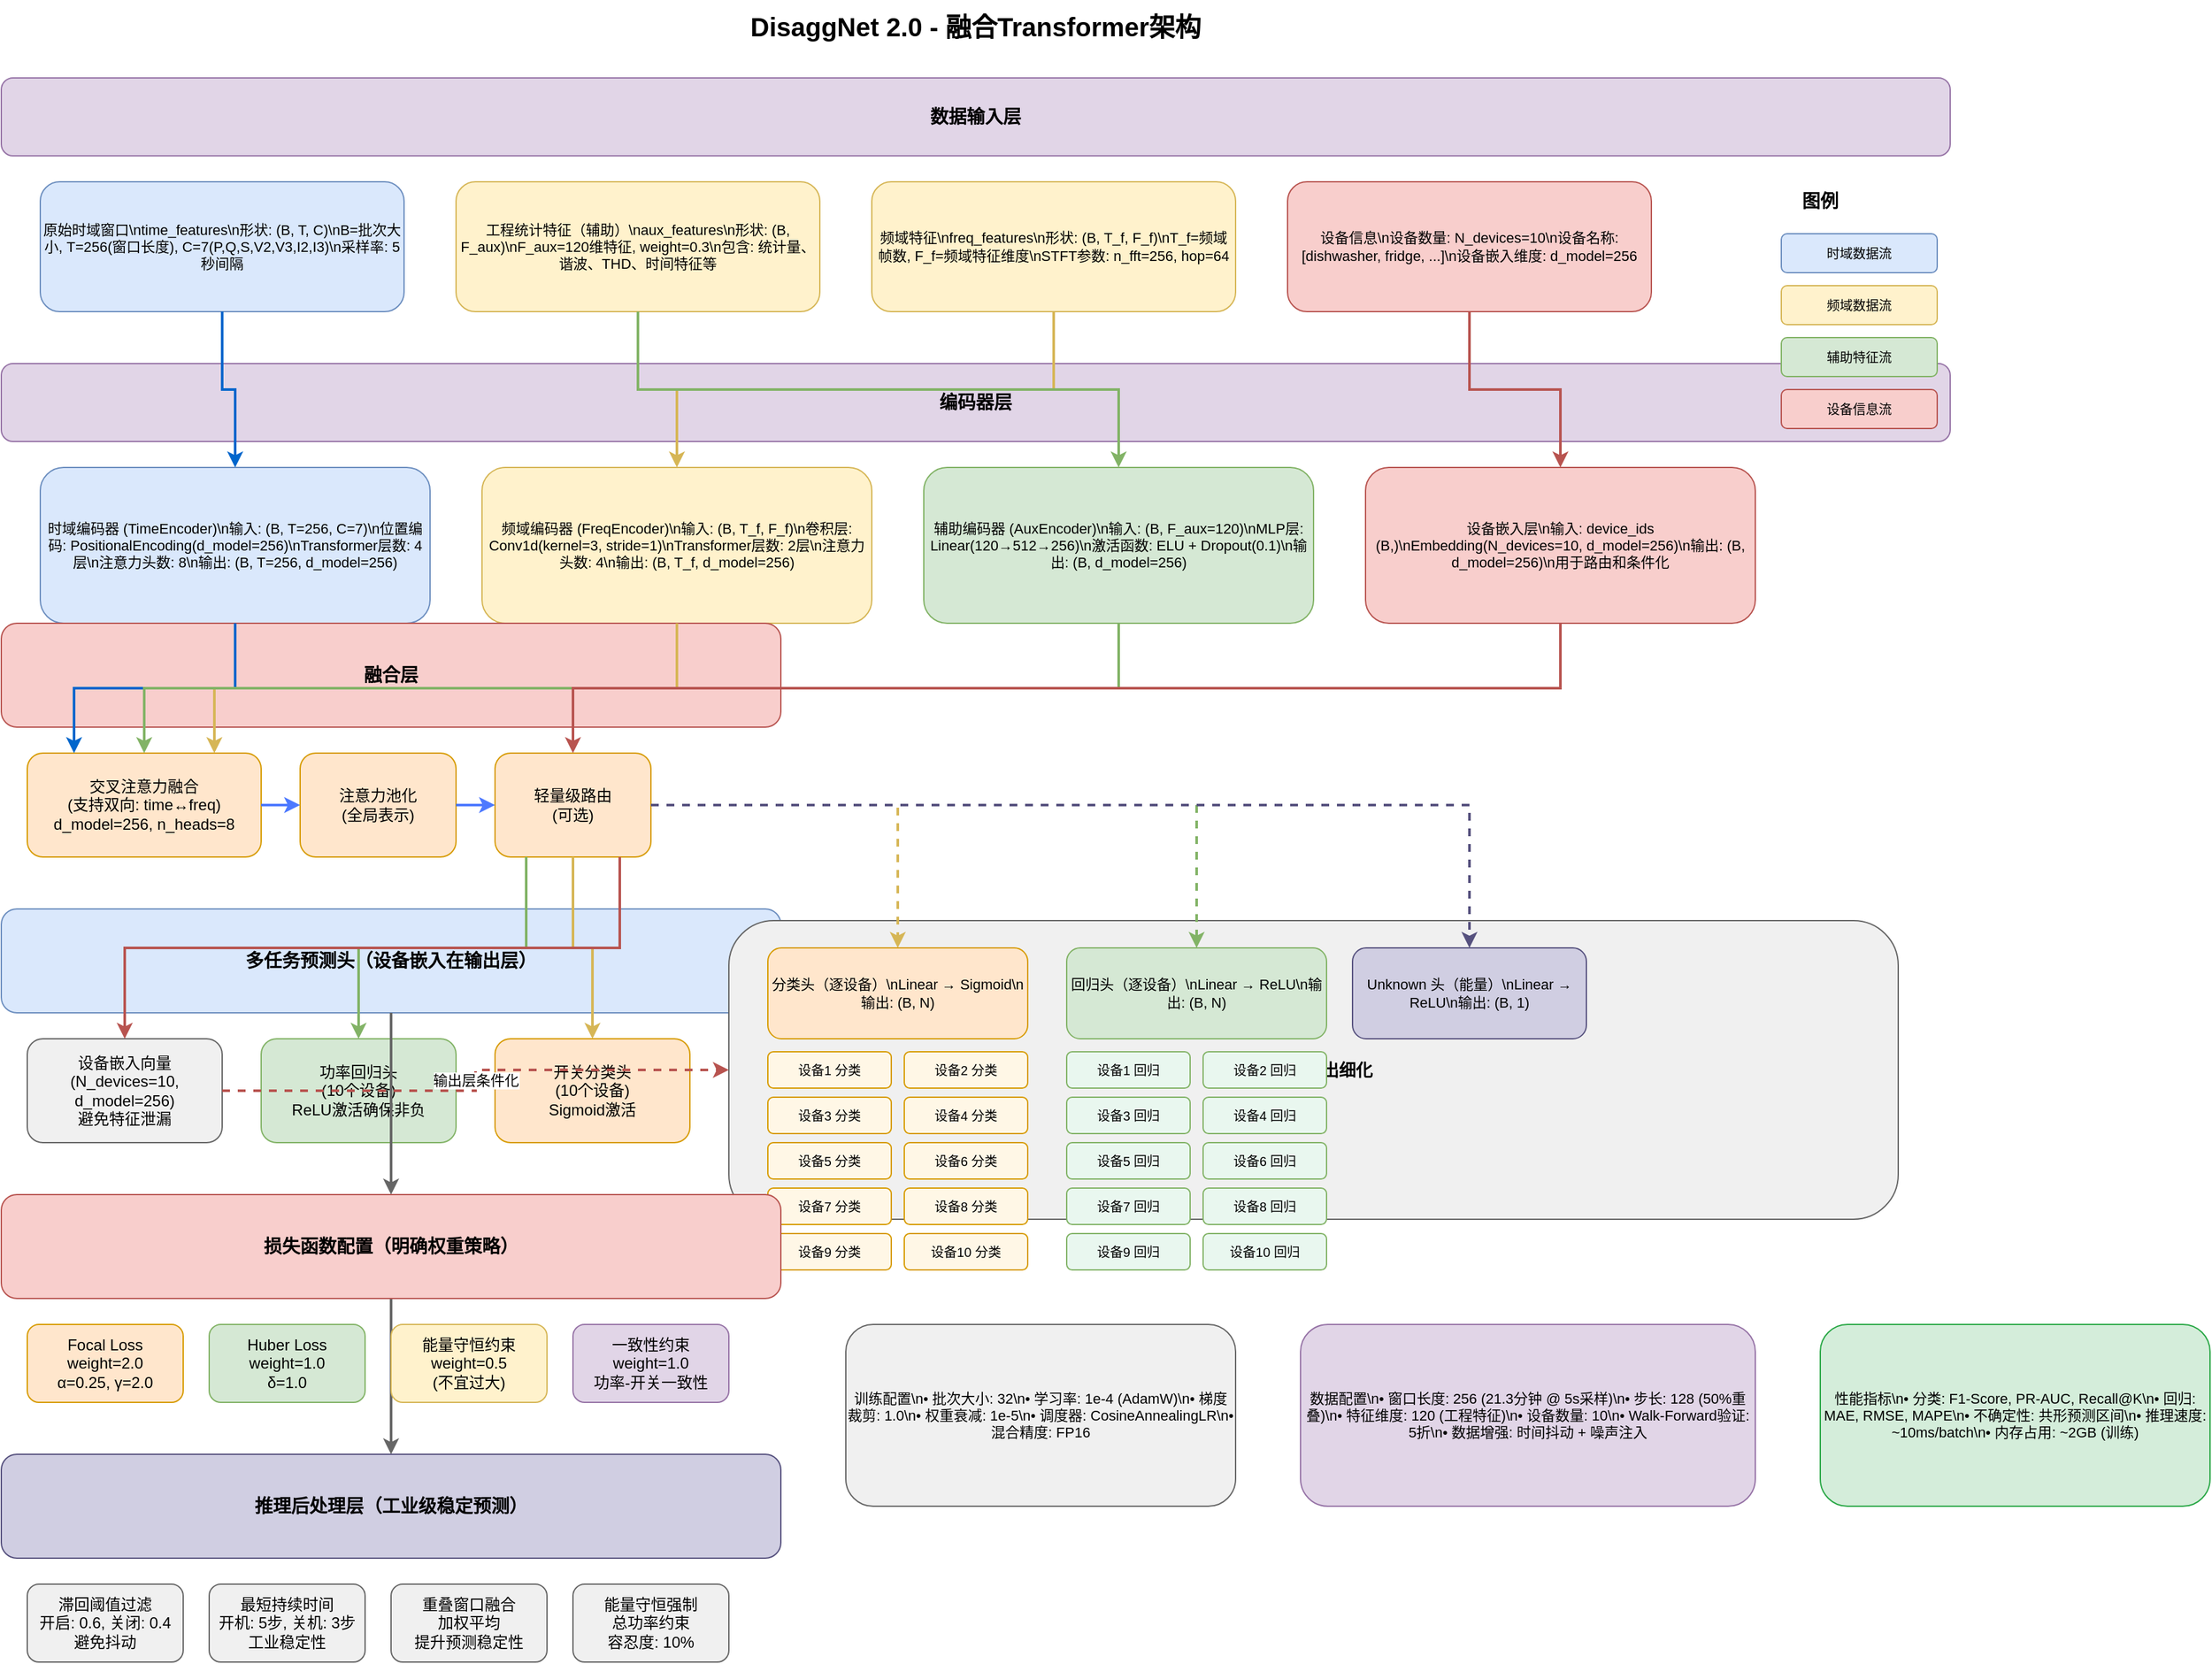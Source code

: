 <mxfile>
    <diagram name="DisaggNet架构图" id="architecture">
        <mxGraphModel dx="924" dy="667" grid="1" gridSize="10" guides="1" tooltips="1" connect="1" arrows="1" fold="1" page="1" pageScale="1" pageWidth="1600" pageHeight="1200" math="0" shadow="0">
            <root>
                <mxCell id="0"/>
                <mxCell id="1" parent="0"/>
                <mxCell id="title" value="DisaggNet 2.0 - 融合Transformer架构" style="text;html=1;strokeColor=none;fillColor=none;align=center;verticalAlign=middle;whiteSpace=wrap;rounded=0;fontSize=20;fontStyle=1;" parent="1" vertex="1">
                    <mxGeometry x="600" y="20" width="400" height="40" as="geometry"/>
                </mxCell>
                <mxCell id="input_layer" value="数据输入层" style="rounded=1;whiteSpace=wrap;html=1;fillColor=#e1d5e7;strokeColor=#9673a6;fontSize=14;fontStyle=1;" parent="1" vertex="1">
                    <mxGeometry x="50" y="80" width="1500" height="60" as="geometry"/>
                </mxCell>
                <mxCell id="raw_time_data" value="原始时域窗口\ntime_features\n形状: (B, T, C)\nB=批次大小, T=256(窗口长度), C=7(P,Q,S,V2,V3,I2,I3)\n采样率: 5秒间隔" style="rounded=1;whiteSpace=wrap;html=1;fillColor=#dae8fc;strokeColor=#6c8ebf;fontSize=11;" parent="1" vertex="1">
                    <mxGeometry x="80" y="160" width="280" height="100" as="geometry"/>
                </mxCell>
                <mxCell id="aux_features" value="工程统计特征（辅助）\naux_features\n形状: (B, F_aux)\nF_aux=120维特征, weight=0.3\n包含: 统计量、谐波、THD、时间特征等" style="rounded=1;whiteSpace=wrap;html=1;fillColor=#fff2cc;strokeColor=#d6b656;fontSize=11;" parent="1" vertex="1">
                    <mxGeometry x="400" y="160" width="280" height="100" as="geometry"/>
                </mxCell>
                <mxCell id="freq_features" value="频域特征\nfreq_features\n形状: (B, T_f, F_f)\nT_f=频域帧数, F_f=频域特征维度\nSTFT参数: n_fft=256, hop=64" style="rounded=1;whiteSpace=wrap;html=1;fillColor=#fff2cc;strokeColor=#d6b656;fontSize=11;" parent="1" vertex="1">
                    <mxGeometry x="720" y="160" width="280" height="100" as="geometry"/>
                </mxCell>
                <mxCell id="device_info" value="设备信息\n设备数量: N_devices=10\n设备名称: [dishwasher, fridge, ...]\n设备嵌入维度: d_model=256" style="rounded=1;whiteSpace=wrap;html=1;fillColor=#f8cecc;strokeColor=#b85450;fontSize=11;" parent="1" vertex="1">
                    <mxGeometry x="1040" y="160" width="280" height="100" as="geometry"/>
                </mxCell>
                <mxCell id="encoder_layer" value="编码器层" style="rounded=1;whiteSpace=wrap;html=1;fillColor=#e1d5e7;strokeColor=#9673a6;fontSize=14;fontStyle=1;" parent="1" vertex="1">
                    <mxGeometry x="50" y="300" width="1500" height="60" as="geometry"/>
                </mxCell>
                <mxCell id="time_encoder" value="时域编码器 (TimeEncoder)\n输入: (B, T=256, C=7)\n位置编码: PositionalEncoding(d_model=256)\nTransformer层数: 4层\n注意力头数: 8\n输出: (B, T=256, d_model=256)" style="rounded=1;whiteSpace=wrap;html=1;fillColor=#dae8fc;strokeColor=#6c8ebf;fontSize=11;" parent="1" vertex="1">
                    <mxGeometry x="80" y="380" width="300" height="120" as="geometry"/>
                </mxCell>
                <mxCell id="freq_encoder" value="频域编码器 (FreqEncoder)\n输入: (B, T_f, F_f)\n卷积层: Conv1d(kernel=3, stride=1)\nTransformer层数: 2层\n注意力头数: 4\n输出: (B, T_f, d_model=256)" style="rounded=1;whiteSpace=wrap;html=1;fillColor=#fff2cc;strokeColor=#d6b656;fontSize=11;" parent="1" vertex="1">
                    <mxGeometry x="420" y="380" width="300" height="120" as="geometry"/>
                </mxCell>
                <mxCell id="aux_encoder" value="辅助编码器 (AuxEncoder)\n输入: (B, F_aux=120)\nMLP层: Linear(120→512→256)\n激活函数: ELU + Dropout(0.1)\n输出: (B, d_model=256)" style="rounded=1;whiteSpace=wrap;html=1;fillColor=#d5e8d4;strokeColor=#82b366;fontSize=11;" parent="1" vertex="1">
                    <mxGeometry x="760" y="380" width="300" height="120" as="geometry"/>
                </mxCell>
                <mxCell id="device_embedding" value="设备嵌入层\n输入: device_ids (B,)\nEmbedding(N_devices=10, d_model=256)\n输出: (B, d_model=256)\n用于路由和条件化" style="rounded=1;whiteSpace=wrap;html=1;fillColor=#f8cecc;strokeColor=#b85450;fontSize=11;" parent="1" vertex="1">
                    <mxGeometry x="1100" y="380" width="300" height="120" as="geometry"/>
                </mxCell>
                <mxCell id="fusion_layer" value="融合层" style="rounded=1;whiteSpace=wrap;html=1;fillColor=#f8cecc;strokeColor=#b85450;fontSize=14;fontStyle=1;" parent="1" vertex="1">
                    <mxGeometry x="50" y="500" width="600" height="80" as="geometry"/>
                </mxCell>
                <mxCell id="cross_attention" value="交叉注意力融合&#10;(支持双向: time↔freq)&#10;d_model=256, n_heads=8" style="rounded=1;whiteSpace=wrap;html=1;fillColor=#ffe6cc;strokeColor=#d79b00;" parent="1" vertex="1">
                    <mxGeometry x="70" y="600" width="180" height="80" as="geometry"/>
                </mxCell>
                <mxCell id="attention_pooling" value="注意力池化&#10;(全局表示)" style="rounded=1;whiteSpace=wrap;html=1;fillColor=#ffe6cc;strokeColor=#d79b00;" parent="1" vertex="1">
                    <mxGeometry x="280" y="600" width="120" height="80" as="geometry"/>
                </mxCell>
                <mxCell id="lightweight_routing" value="轻量级路由&#10;(可选)" style="rounded=1;whiteSpace=wrap;html=1;fillColor=#ffe6cc;strokeColor=#d79b00;" parent="1" vertex="1">
                    <mxGeometry x="430" y="600" width="120" height="80" as="geometry"/>
                </mxCell>
                <mxCell id="prediction_layer" value="多任务预测头（设备嵌入在输出层）" style="rounded=1;whiteSpace=wrap;html=1;fillColor=#dae8fc;strokeColor=#6c8ebf;fontSize=14;fontStyle=1;" parent="1" vertex="1">
                    <mxGeometry x="50" y="720" width="600" height="80" as="geometry"/>
                </mxCell>
                <mxCell id="device_embeddings" value="设备嵌入向量&#10;(N_devices=10, d_model=256)&#10;避免特征泄漏" style="rounded=1;whiteSpace=wrap;html=1;fillColor=#f0f0f0;strokeColor=#666666;" parent="1" vertex="1">
                    <mxGeometry x="70" y="820" width="150" height="80" as="geometry"/>
                </mxCell>
                <mxCell id="regression_heads" value="功率回归头&#10;(10个设备)&#10;ReLU激活确保非负" style="rounded=1;whiteSpace=wrap;html=1;fillColor=#d5e8d4;strokeColor=#82b366;" parent="1" vertex="1">
                    <mxGeometry x="250" y="820" width="150" height="80" as="geometry"/>
                </mxCell>
                <mxCell id="classification_heads" value="开关分类头&#10;(10个设备)&#10;Sigmoid激活" style="rounded=1;whiteSpace=wrap;html=1;fillColor=#ffe6cc;strokeColor=#d79b00;" parent="1" vertex="1">
                    <mxGeometry x="430" y="820" width="150" height="80" as="geometry"/>
                </mxCell>
                <mxCell id="device_outputs_detail" value="设备级输出细化" style="rounded=1;whiteSpace=wrap;html=1;fillColor=#f0f0f0;strokeColor=#666666;fontSize=13;fontStyle=1;" vertex="1" parent="1">
                    <mxGeometry x="610" y="729" width="900" height="230" as="geometry"/>
                </mxCell>
                <mxCell id="detail_cls_title" value="分类头（逐设备）\nLinear → Sigmoid\n输出: (B, N)" style="rounded=1;whiteSpace=wrap;html=1;fillColor=#ffe6cc;strokeColor=#d79b00;fontSize=11;" vertex="1" parent="1">
                    <mxGeometry x="640" y="750" width="200" height="70" as="geometry"/>
                </mxCell>
                <mxCell id="dev_cls_1" value="设备1 分类" style="rounded=1;whiteSpace=wrap;html=1;fillColor=#fff7e6;strokeColor=#d79b00;fontSize=10;" vertex="1" parent="1">
                    <mxGeometry x="640" y="830" width="95" height="28" as="geometry"/>
                </mxCell>
                <mxCell id="dev_cls_2" value="设备2 分类" style="rounded=1;whiteSpace=wrap;html=1;fillColor=#fff7e6;strokeColor=#d79b00;fontSize=10;" vertex="1" parent="1">
                    <mxGeometry x="745" y="830" width="95" height="28" as="geometry"/>
                </mxCell>
                <mxCell id="dev_cls_3" value="设备3 分类" style="rounded=1;whiteSpace=wrap;html=1;fillColor=#fff7e6;strokeColor=#d79b00;fontSize=10;" vertex="1" parent="1">
                    <mxGeometry x="640" y="865" width="95" height="28" as="geometry"/>
                </mxCell>
                <mxCell id="dev_cls_4" value="设备4 分类" style="rounded=1;whiteSpace=wrap;html=1;fillColor=#fff7e6;strokeColor=#d79b00;fontSize=10;" vertex="1" parent="1">
                    <mxGeometry x="745" y="865" width="95" height="28" as="geometry"/>
                </mxCell>
                <mxCell id="dev_cls_5" value="设备5 分类" style="rounded=1;whiteSpace=wrap;html=1;fillColor=#fff7e6;strokeColor=#d79b00;fontSize=10;" vertex="1" parent="1">
                    <mxGeometry x="640" y="900" width="95" height="28" as="geometry"/>
                </mxCell>
                <mxCell id="dev_cls_6" value="设备6 分类" style="rounded=1;whiteSpace=wrap;html=1;fillColor=#fff7e6;strokeColor=#d79b00;fontSize=10;" vertex="1" parent="1">
                    <mxGeometry x="745" y="900" width="95" height="28" as="geometry"/>
                </mxCell>
                <mxCell id="dev_cls_7" value="设备7 分类" style="rounded=1;whiteSpace=wrap;html=1;fillColor=#fff7e6;strokeColor=#d79b00;fontSize=10;" vertex="1" parent="1">
                    <mxGeometry x="640" y="935" width="95" height="28" as="geometry"/>
                </mxCell>
                <mxCell id="dev_cls_8" value="设备8 分类" style="rounded=1;whiteSpace=wrap;html=1;fillColor=#fff7e6;strokeColor=#d79b00;fontSize=10;" vertex="1" parent="1">
                    <mxGeometry x="745" y="935" width="95" height="28" as="geometry"/>
                </mxCell>
                <mxCell id="dev_cls_9" value="设备9 分类" style="rounded=1;whiteSpace=wrap;html=1;fillColor=#fff7e6;strokeColor=#d79b00;fontSize=10;" vertex="1" parent="1">
                    <mxGeometry x="640" y="970" width="95" height="28" as="geometry"/>
                </mxCell>
                <mxCell id="dev_cls_10" value="设备10 分类" style="rounded=1;whiteSpace=wrap;html=1;fillColor=#fff7e6;strokeColor=#d79b00;fontSize=10;" vertex="1" parent="1">
                    <mxGeometry x="745" y="970" width="95" height="28" as="geometry"/>
                </mxCell>
                <mxCell id="detail_reg_title" value="回归头（逐设备）\nLinear → ReLU\n输出: (B, N)" style="rounded=1;whiteSpace=wrap;html=1;fillColor=#d5e8d4;strokeColor=#82b366;fontSize=11;" vertex="1" parent="1">
                    <mxGeometry x="870" y="750" width="200" height="70" as="geometry"/>
                </mxCell>
                <mxCell id="dev_reg_1" value="设备1 回归" style="rounded=1;whiteSpace=wrap;html=1;fillColor=#e9f7ef;strokeColor=#82b366;fontSize=10;" vertex="1" parent="1">
                    <mxGeometry x="870" y="830" width="95" height="28" as="geometry"/>
                </mxCell>
                <mxCell id="dev_reg_2" value="设备2 回归" style="rounded=1;whiteSpace=wrap;html=1;fillColor=#e9f7ef;strokeColor=#82b366;fontSize=10;" vertex="1" parent="1">
                    <mxGeometry x="975" y="830" width="95" height="28" as="geometry"/>
                </mxCell>
                <mxCell id="dev_reg_3" value="设备3 回归" style="rounded=1;whiteSpace=wrap;html=1;fillColor=#e9f7ef;strokeColor=#82b366;fontSize=10;" vertex="1" parent="1">
                    <mxGeometry x="870" y="865" width="95" height="28" as="geometry"/>
                </mxCell>
                <mxCell id="dev_reg_4" value="设备4 回归" style="rounded=1;whiteSpace=wrap;html=1;fillColor=#e9f7ef;strokeColor=#82b366;fontSize=10;" vertex="1" parent="1">
                    <mxGeometry x="975" y="865" width="95" height="28" as="geometry"/>
                </mxCell>
                <mxCell id="dev_reg_5" value="设备5 回归" style="rounded=1;whiteSpace=wrap;html=1;fillColor=#e9f7ef;strokeColor=#82b366;fontSize=10;" vertex="1" parent="1">
                    <mxGeometry x="870" y="900" width="95" height="28" as="geometry"/>
                </mxCell>
                <mxCell id="dev_reg_6" value="设备6 回归" style="rounded=1;whiteSpace=wrap;html=1;fillColor=#e9f7ef;strokeColor=#82b366;fontSize=10;" vertex="1" parent="1">
                    <mxGeometry x="975" y="900" width="95" height="28" as="geometry"/>
                </mxCell>
                <mxCell id="dev_reg_7" value="设备7 回归" style="rounded=1;whiteSpace=wrap;html=1;fillColor=#e9f7ef;strokeColor=#82b366;fontSize=10;" vertex="1" parent="1">
                    <mxGeometry x="870" y="935" width="95" height="28" as="geometry"/>
                </mxCell>
                <mxCell id="dev_reg_8" value="设备8 回归" style="rounded=1;whiteSpace=wrap;html=1;fillColor=#e9f7ef;strokeColor=#82b366;fontSize=10;" vertex="1" parent="1">
                    <mxGeometry x="975" y="935" width="95" height="28" as="geometry"/>
                </mxCell>
                <mxCell id="dev_reg_9" value="设备9 回归" style="rounded=1;whiteSpace=wrap;html=1;fillColor=#e9f7ef;strokeColor=#82b366;fontSize=10;" vertex="1" parent="1">
                    <mxGeometry x="870" y="970" width="95" height="28" as="geometry"/>
                </mxCell>
                <mxCell id="dev_reg_10" value="设备10 回归" style="rounded=1;whiteSpace=wrap;html=1;fillColor=#e9f7ef;strokeColor=#82b366;fontSize=10;" vertex="1" parent="1">
                    <mxGeometry x="975" y="970" width="95" height="28" as="geometry"/>
                </mxCell>
                <mxCell id="unknown_head" value="Unknown 头（能量）\nLinear → ReLU\n输出: (B, 1)" style="rounded=1;whiteSpace=wrap;html=1;fillColor=#d0cee2;strokeColor=#56517e;fontSize=11;" vertex="1" parent="1">
                    <mxGeometry x="1090" y="750" width="180" height="70" as="geometry"/>
                </mxCell>
                <mxCell id="edge_routing_to_detail_cls" style="edgeStyle=orthogonalEdgeStyle;rounded=0;orthogonalLoop=1;jettySize=auto;html=1;strokeWidth=2;strokeColor=#D6B656;dashed=1;" edge="1" parent="1" source="lightweight_routing" target="detail_cls_title">
                    <mxGeometry relative="1" as="geometry"/>
                </mxCell>
                <mxCell id="edge_routing_to_detail_reg" style="edgeStyle=orthogonalEdgeStyle;rounded=0;orthogonalLoop=1;jettySize=auto;html=1;strokeWidth=2;strokeColor=#82B366;dashed=1;" edge="1" parent="1" source="lightweight_routing" target="detail_reg_title">
                    <mxGeometry relative="1" as="geometry"/>
                </mxCell>
                <mxCell id="edge_routing_to_unknown" style="edgeStyle=orthogonalEdgeStyle;rounded=0;orthogonalLoop=1;jettySize=auto;html=1;strokeWidth=2;strokeColor=#56517e;dashed=1;" edge="1" parent="1" source="lightweight_routing" target="unknown_head">
                    <mxGeometry relative="1" as="geometry"/>
                </mxCell>
                <mxCell id="edge_device_embed_to_detail" value="输出层条件化" style="edgeStyle=orthogonalEdgeStyle;rounded=0;orthogonalLoop=1;jettySize=auto;html=1;strokeWidth=2;strokeColor=#B85450;dashed=1;" edge="1" parent="1" source="device_embeddings" target="device_outputs_detail">
                    <mxGeometry relative="1" as="geometry"/>
                </mxCell>
                <mxCell id="arrow1" style="edgeStyle=orthogonalEdgeStyle;rounded=0;orthogonalLoop=1;jettySize=auto;html=1;exitX=0.5;exitY=1;exitDx=0;exitDy=0;entryX=0.5;entryY=0;entryDx=0;entryDy=0;strokeWidth=2;strokeColor=#0066CC;" parent="1" source="raw_time_data" target="time_encoder" edge="1">
                    <mxGeometry relative="1" as="geometry"/>
                </mxCell>
                <mxCell id="arrow2" style="edgeStyle=orthogonalEdgeStyle;rounded=0;orthogonalLoop=1;jettySize=auto;html=1;exitX=0.5;exitY=1;exitDx=0;exitDy=0;entryX=0.5;entryY=0;entryDx=0;entryDy=0;strokeWidth=2;strokeColor=#D6B656;" parent="1" source="freq_features" target="freq_encoder" edge="1">
                    <mxGeometry relative="1" as="geometry"/>
                </mxCell>
                <mxCell id="arrow3" style="edgeStyle=orthogonalEdgeStyle;rounded=0;orthogonalLoop=1;jettySize=auto;html=1;exitX=0.5;exitY=1;exitDx=0;exitDy=0;entryX=0.5;entryY=0;entryDx=0;entryDy=0;strokeWidth=2;strokeColor=#82B366;" parent="1" source="aux_features" target="aux_encoder" edge="1">
                    <mxGeometry relative="1" as="geometry"/>
                </mxCell>
                <mxCell id="arrow4" style="edgeStyle=orthogonalEdgeStyle;rounded=0;orthogonalLoop=1;jettySize=auto;html=1;exitX=0.5;exitY=1;exitDx=0;exitDy=0;entryX=0.5;entryY=0;entryDx=0;entryDy=0;strokeWidth=2;strokeColor=#B85450;" parent="1" source="device_info" target="device_embedding" edge="1">
                    <mxGeometry relative="1" as="geometry"/>
                </mxCell>
                <mxCell id="arrow5" style="edgeStyle=orthogonalEdgeStyle;rounded=0;orthogonalLoop=1;jettySize=auto;html=1;exitX=0.5;exitY=1;exitDx=0;exitDy=0;entryX=0.2;entryY=0;entryDx=0;entryDy=0;strokeWidth=2;strokeColor=#0066CC;" parent="1" source="time_encoder" target="cross_attention" edge="1">
                    <mxGeometry relative="1" as="geometry"/>
                </mxCell>
                <mxCell id="arrow6" style="edgeStyle=orthogonalEdgeStyle;rounded=0;orthogonalLoop=1;jettySize=auto;html=1;exitX=0.5;exitY=1;exitDx=0;exitDy=0;entryX=0.8;entryY=0;entryDx=0;entryDy=0;strokeWidth=2;strokeColor=#D6B656;" parent="1" source="freq_encoder" target="cross_attention" edge="1">
                    <mxGeometry relative="1" as="geometry"/>
                </mxCell>
                <mxCell id="arrow7" style="edgeStyle=orthogonalEdgeStyle;rounded=0;orthogonalLoop=1;jettySize=auto;html=1;exitX=0.5;exitY=1;exitDx=0;exitDy=0;entryX=0.5;entryY=0;entryDx=0;entryDy=0;strokeWidth=2;strokeColor=#82B366;" parent="1" source="aux_encoder" target="cross_attention" edge="1">
                    <mxGeometry relative="1" as="geometry"/>
                </mxCell>
                <mxCell id="arrow8" style="edgeStyle=orthogonalEdgeStyle;rounded=0;orthogonalLoop=1;jettySize=auto;html=1;exitX=1;exitY=0.5;exitDx=0;exitDy=0;entryX=0;entryY=0.5;entryDx=0;entryDy=0;strokeWidth=2;strokeColor=#4D79FF;" parent="1" source="cross_attention" target="attention_pooling" edge="1">
                    <mxGeometry relative="1" as="geometry"/>
                </mxCell>
                <mxCell id="arrow9" style="edgeStyle=orthogonalEdgeStyle;rounded=0;orthogonalLoop=1;jettySize=auto;html=1;exitX=1;exitY=0.5;exitDx=0;exitDy=0;entryX=0;entryY=0.5;entryDx=0;entryDy=0;strokeWidth=2;strokeColor=#4D79FF;" parent="1" source="attention_pooling" target="lightweight_routing" edge="1">
                    <mxGeometry relative="1" as="geometry"/>
                </mxCell>
                <mxCell id="arrow10" style="edgeStyle=orthogonalEdgeStyle;rounded=0;orthogonalLoop=1;jettySize=auto;html=1;exitX=0.5;exitY=1;exitDx=0;exitDy=0;entryX=0.5;entryY=0;entryDx=0;entryDy=0;strokeWidth=2;strokeColor=#B85450;" parent="1" source="device_embedding" target="lightweight_routing" edge="1">
                    <mxGeometry relative="1" as="geometry"/>
                </mxCell>
                <mxCell id="arrow11" style="edgeStyle=orthogonalEdgeStyle;rounded=0;orthogonalLoop=1;jettySize=auto;html=1;exitX=0.2;exitY=1;exitDx=0;exitDy=0;entryX=0.5;entryY=0;entryDx=0;entryDy=0;strokeWidth=2;strokeColor=#82B366;" parent="1" source="lightweight_routing" target="regression_heads" edge="1">
                    <mxGeometry relative="1" as="geometry"/>
                </mxCell>
                <mxCell id="arrow12" style="edgeStyle=orthogonalEdgeStyle;rounded=0;orthogonalLoop=1;jettySize=auto;html=1;exitX=0.5;exitY=1;exitDx=0;exitDy=0;entryX=0.5;entryY=0;entryDx=0;entryDy=0;strokeWidth=2;strokeColor=#D6B656;" parent="1" source="lightweight_routing" target="classification_heads" edge="1">
                    <mxGeometry relative="1" as="geometry"/>
                </mxCell>
                <mxCell id="arrow13" style="edgeStyle=orthogonalEdgeStyle;rounded=0;orthogonalLoop=1;jettySize=auto;html=1;exitX=0.8;exitY=1;exitDx=0;exitDy=0;entryX=0.5;entryY=0;entryDx=0;entryDy=0;strokeWidth=2;strokeColor=#B85450;" parent="1" source="lightweight_routing" target="device_embeddings" edge="1">
                    <mxGeometry relative="1" as="geometry"/>
                </mxCell>
                <mxCell id="edge_prediction_to_loss" style="edgeStyle=orthogonalEdgeStyle;rounded=0;orthogonalLoop=1;jettySize=auto;html=1;strokeWidth=2;strokeColor=#666666;" parent="1" source="prediction_layer" target="loss_config" edge="1">
                    <mxGeometry relative="1" as="geometry"/>
                </mxCell>
                <mxCell id="edge_loss_to_postprocess" style="edgeStyle=orthogonalEdgeStyle;rounded=0;orthogonalLoop=1;jettySize=auto;html=1;strokeWidth=2;strokeColor=#666666;" parent="1" source="loss_config" target="post_processing" edge="1">
                    <mxGeometry relative="1" as="geometry"/>
                </mxCell>
                <mxCell id="loss_config" value="损失函数配置（明确权重策略）" style="rounded=1;whiteSpace=wrap;html=1;fillColor=#f8cecc;strokeColor=#b85450;fontSize=14;fontStyle=1;" parent="1" vertex="1">
                    <mxGeometry x="50" y="940" width="600" height="80" as="geometry"/>
                </mxCell>
                <mxCell id="focal_loss" value="Focal Loss&#10;weight=2.0&#10;α=0.25, γ=2.0" style="rounded=1;whiteSpace=wrap;html=1;fillColor=#ffe6cc;strokeColor=#d79b00;" parent="1" vertex="1">
                    <mxGeometry x="70" y="1040" width="120" height="60" as="geometry"/>
                </mxCell>
                <mxCell id="huber_loss" value="Huber Loss&#10;weight=1.0&#10;δ=1.0" style="rounded=1;whiteSpace=wrap;html=1;fillColor=#d5e8d4;strokeColor=#82b366;" parent="1" vertex="1">
                    <mxGeometry x="210" y="1040" width="120" height="60" as="geometry"/>
                </mxCell>
                <mxCell id="conservation_loss" value="能量守恒约束&#10;weight=0.5&#10;(不宜过大)" style="rounded=1;whiteSpace=wrap;html=1;fillColor=#fff2cc;strokeColor=#d6b656;" parent="1" vertex="1">
                    <mxGeometry x="350" y="1040" width="120" height="60" as="geometry"/>
                </mxCell>
                <mxCell id="consistency_loss" value="一致性约束&#10;weight=1.0&#10;功率-开关一致性" style="rounded=1;whiteSpace=wrap;html=1;fillColor=#e1d5e7;strokeColor=#9673a6;" parent="1" vertex="1">
                    <mxGeometry x="490" y="1040" width="120" height="60" as="geometry"/>
                </mxCell>
                <mxCell id="post_processing" value="推理后处理层（工业级稳定预测）" style="rounded=1;whiteSpace=wrap;html=1;fillColor=#d0cee2;strokeColor=#56517e;fontSize=14;fontStyle=1;" parent="1" vertex="1">
                    <mxGeometry x="50" y="1140" width="600" height="80" as="geometry"/>
                </mxCell>
                <mxCell id="hysteresis" value="滞回阈值过滤&#10;开启: 0.6, 关闭: 0.4&#10;避免抖动" style="rounded=1;whiteSpace=wrap;html=1;fillColor=#f0f0f0;strokeColor=#666666;" parent="1" vertex="1">
                    <mxGeometry x="70" y="1240" width="120" height="60" as="geometry"/>
                </mxCell>
                <mxCell id="duration_filter" value="最短持续时间&#10;开机: 5步, 关机: 3步&#10;工业稳定性" style="rounded=1;whiteSpace=wrap;html=1;fillColor=#f0f0f0;strokeColor=#666666;" parent="1" vertex="1">
                    <mxGeometry x="210" y="1240" width="120" height="60" as="geometry"/>
                </mxCell>
                <mxCell id="overlap_fusion" value="重叠窗口融合&#10;加权平均&#10;提升预测稳定性" style="rounded=1;whiteSpace=wrap;html=1;fillColor=#f0f0f0;strokeColor=#666666;" parent="1" vertex="1">
                    <mxGeometry x="350" y="1240" width="120" height="60" as="geometry"/>
                </mxCell>
                <mxCell id="conservation_enforce" value="能量守恒强制&#10;总功率约束&#10;容忍度: 10%" style="rounded=1;whiteSpace=wrap;html=1;fillColor=#f0f0f0;strokeColor=#666666;" parent="1" vertex="1">
                    <mxGeometry x="490" y="1240" width="120" height="60" as="geometry"/>
                </mxCell>
                <mxCell id="training_config" value="训练配置\n• 批次大小: 32\n• 学习率: 1e-4 (AdamW)\n• 梯度裁剪: 1.0\n• 权重衰减: 1e-5\n• 调度器: CosineAnnealingLR\n• 混合精度: FP16" style="rounded=1;whiteSpace=wrap;html=1;fillColor=#f0f0f0;strokeColor=#666666;fontSize=11;" parent="1" vertex="1">
                    <mxGeometry x="700" y="1040" width="300" height="140" as="geometry"/>
                </mxCell>
                <mxCell id="data_config" value="数据配置\n• 窗口长度: 256 (21.3分钟 @ 5s采样)\n• 步长: 128 (50%重叠)\n• 特征维度: 120 (工程特征)\n• 设备数量: 10\n• Walk-Forward验证: 5折\n• 数据增强: 时间抖动 + 噪声注入" style="rounded=1;whiteSpace=wrap;html=1;fillColor=#e1d5e7;strokeColor=#9673a6;fontSize=11;" parent="1" vertex="1">
                    <mxGeometry x="1050" y="1040" width="350" height="140" as="geometry"/>
                </mxCell>
                <mxCell id="performance" value="性能指标\n• 分类: F1-Score, PR-AUC, Recall@K\n• 回归: MAE, RMSE, MAPE\n• 不确定性: 共形预测区间\n• 推理速度: ~10ms/batch\n• 内存占用: ~2GB (训练)" style="rounded=1;whiteSpace=wrap;html=1;fillColor=#d4edda;strokeColor=#28a745;fontSize=11;" parent="1" vertex="1">
                    <mxGeometry x="1450" y="1040" width="300" height="140" as="geometry"/>
                </mxCell>
                <mxCell id="legend_title" value="图例" style="text;html=1;strokeColor=none;fillColor=none;align=center;verticalAlign=middle;whiteSpace=wrap;rounded=0;fontSize=14;fontStyle=1;" parent="1" vertex="1">
                    <mxGeometry x="1420" y="160" width="60" height="30" as="geometry"/>
                </mxCell>
                <mxCell id="legend_time" value="时域数据流" style="rounded=1;whiteSpace=wrap;html=1;fillColor=#dae8fc;strokeColor=#6c8ebf;fontSize=10;" parent="1" vertex="1">
                    <mxGeometry x="1420" y="200" width="120" height="30" as="geometry"/>
                </mxCell>
                <mxCell id="legend_freq" value="频域数据流" style="rounded=1;whiteSpace=wrap;html=1;fillColor=#fff2cc;strokeColor=#d6b656;fontSize=10;" parent="1" vertex="1">
                    <mxGeometry x="1420" y="240" width="120" height="30" as="geometry"/>
                </mxCell>
                <mxCell id="legend_aux" value="辅助特征流" style="rounded=1;whiteSpace=wrap;html=1;fillColor=#d5e8d4;strokeColor=#82b366;fontSize=10;" parent="1" vertex="1">
                    <mxGeometry x="1420" y="280" width="120" height="30" as="geometry"/>
                </mxCell>
                <mxCell id="legend_device" value="设备信息流" style="rounded=1;whiteSpace=wrap;html=1;fillColor=#f8cecc;strokeColor=#b85450;fontSize=10;" parent="1" vertex="1">
                    <mxGeometry x="1420" y="320" width="120" height="30" as="geometry"/>
                </mxCell>
            </root>
        </mxGraphModel>
    </diagram>
    <diagram name="度量学习与原型库" id="prototype_arch">
        <mxGraphModel dx="1422" dy="794" grid="1" gridSize="10" guides="1" tooltips="1" connect="1" arrows="1" fold="1" page="1" pageScale="1" pageWidth="1600" pageHeight="1200" math="0" shadow="0">
            <root>
                <mxCell id="p0"/>
                <mxCell id="p1" parent="p0"/>
                <!-- 标题 -->
                <mxCell id="p_title" value="DisaggNet 2.0 - 原型库与异常门控" style="text;html=1;strokeColor=none;fillColor=none;align=center;verticalAlign=middle;whiteSpace=wrap;rounded=0;fontSize=20;fontStyle=1;" vertex="1" parent="p1">
                    <mxGeometry x="520" y="20" width="560" height="40" as="geometry"/>
                </mxCell>
                <!-- 预测头输出与嵌入 -->
                <mxCell id="p_prediction_outputs" value="多任务预测头输出\n• 回归: (B, N)\n• 分类: (B, N)\n• Unknown能量: (B, 1)\n• 设备嵌入: (B, N, d_model)" style="rounded=1;whiteSpace=wrap;html=1;fillColor=#dae8fc;strokeColor=#6c8ebf;fontSize=12;" vertex="1" parent="p1">
                    <mxGeometry x="60" y="100" width="360" height="140" as="geometry"/>
                </mxCell>
                <!-- 原型库模块 -->
                <mxCell id="p_prototype_library" value="原型库 (PrototypeLibrary)\n• 统计: 每设备均值/协方差/样本数\n• 嵌入维度: d_model=256\n• 更新: 训练时流式\n• 稳定化: 对角正则" style="rounded=1;whiteSpace=wrap;html=1;fillColor=#d0cee2;strokeColor=#56517e;fontSize=12;fontStyle=1;" vertex="1" parent="p1">
                    <mxGeometry x="460" y="100" width="360" height="160" as="geometry"/>
                </mxCell>
                <!-- 原型库日志与可视化 -->
                <mxCell id="p_logging" value="训练期日志与可视化\n• 每设备样本数\n• Mahalanobis距离: 均值/分位数/最大值\n• on_train_epoch_end 可视化" style="rounded=1;whiteSpace=wrap;html=1;fillColor=#f0f0f0;strokeColor=#666666;fontSize=12;" vertex="1" parent="p1">
                    <mxGeometry x="860" y="100" width="320" height="160" as="geometry"/>
                </mxCell>
                <!-- Checkpoint 持久化 -->
                <mxCell id="p_checkpoint" value="Checkpoint 持久化\n• 保存原型均值/协方差/样本数\n• 随模型一起存储/加载" style="rounded=1;whiteSpace=wrap;html=1;fillColor=#f0f0f0;strokeColor=#666666;fontSize=12;" vertex="1" parent="p1">
                    <mxGeometry x="60" y="280" width="360" height="120" as="geometry"/>
                </mxCell>
                <!-- 推理端原型加载与距离计算 -->
                <mxCell id="p_infer_prototypes" value="推理端原型加载\n• 计算设备级 Mahalanobis 距离\n• 异常度指标" style="rounded=1;whiteSpace=wrap;html=1;fillColor=#d4edda;strokeColor=#28a745;fontSize=12;" vertex="1" parent="p1">
                    <mxGeometry x="460" y="280" width="360" height="120" as="geometry"/>
                </mxCell>
                <!-- 异常门控策略 -->
                <mxCell id="p_anomaly_gate" value="异常门控（推理）\n• 高异常→提升 Unknown 权重\n• 抑制可疑设备激活\n• 输入: 距离 + Unknown 能量" style="rounded=1;whiteSpace=wrap;html=1;fillColor=#ffe6cc;strokeColor=#d79b00;fontSize=12;fontStyle=1;" vertex="1" parent="p1">
                    <mxGeometry x="860" y="280" width="320" height="140" as="geometry"/>
                </mxCell>
                <!-- 度量学习损失 -->
                <mxCell id="p_metric_loss" value="度量学习损失\n• 目标: 嵌入对齐设备原型\n• 权重: λ_metric" style="rounded=1;whiteSpace=wrap;html=1;fillColor=#e1d5e7;strokeColor=#9673a6;fontSize=12;" vertex="1" parent="p1">
                    <mxGeometry x="60" y="440" width="360" height="100" as="geometry"/>
                </mxCell>
                <!-- 连接线：嵌入到原型库 -->
                <mxCell id="p_edge_embed_to_proto" style="edgeStyle=orthogonalEdgeStyle;rounded=0;orthogonalLoop=1;jettySize=auto;html=1;strokeWidth=2;strokeColor=#56517e;" edge="1" parent="p1" source="p_prediction_outputs" target="p_prototype_library">
                    <mxGeometry relative="1" as="geometry"/>
                </mxCell>
                <!-- 连接线：原型库到日志 -->
                <mxCell id="p_edge_proto_to_log" style="edgeStyle=orthogonalEdgeStyle;rounded=0;orthogonalLoop=1;jettySize=auto;html=1;strokeWidth=2;strokeColor=#666666;" edge="1" parent="p1" source="p_prototype_library" target="p_logging">
                    <mxGeometry relative="1" as="geometry"/>
                </mxCell>
                <!-- 连接线：原型库到持久化 -->
                <mxCell id="p_edge_proto_to_ckpt" style="edgeStyle=orthogonalEdgeStyle;rounded=0;orthogonalLoop=1;jettySize=auto;html=1;strokeWidth=2;strokeColor=#666666;" edge="1" parent="p1" source="p_prototype_library" target="p_checkpoint">
                    <mxGeometry relative="1" as="geometry"/>
                </mxCell>
                <!-- 连接线：持久化到推理加载 -->
                <mxCell id="p_edge_ckpt_to_infer" style="edgeStyle=orthogonalEdgeStyle;rounded=0;orthogonalLoop=1;jettySize=auto;html=1;strokeWidth=2;strokeColor=#28a745;" edge="1" parent="p1" source="p_checkpoint" target="p_infer_prototypes">
                    <mxGeometry relative="1" as="geometry"/>
                </mxCell>
                <!-- 连接线：推理原型到异常门控 -->
                <mxCell id="p_edge_infer_to_gate" style="edgeStyle=orthogonalEdgeStyle;rounded=0;orthogonalLoop=1;jettySize=auto;html=1;strokeWidth=2;strokeColor=#d79b00;" edge="1" parent="p1" source="p_infer_prototypes" target="p_anomaly_gate">
                    <mxGeometry relative="1" as="geometry"/>
                </mxCell>
                <!-- 连接线：Unknown能量到异常门控 -->
                <mxCell id="p_edge_unknown_to_gate" value="Unknown 能量" style="edgeStyle=orthogonalEdgeStyle;rounded=0;orthogonalLoop=1;jettySize=auto;html=1;strokeWidth=2;strokeColor=#d79b00;dashed=1;" edge="1" parent="p1" source="p_prediction_outputs" target="p_anomaly_gate">
                    <mxGeometry relative="1" as="geometry"/>
                </mxCell>
                <!-- 连接线：嵌入到度量学习损失 -->
                <mxCell id="p_edge_embed_to_metric" style="edgeStyle=orthogonalEdgeStyle;rounded=0;orthogonalLoop=1;jettySize=auto;html=1;strokeWidth=2;strokeColor=#9673a6;" edge="1" parent="p1" source="p_prediction_outputs" target="p_metric_loss">
                    <mxGeometry relative="1" as="geometry"/>
                </mxCell>
            </root>
        </mxGraphModel>
    </diagram>
</mxfile>